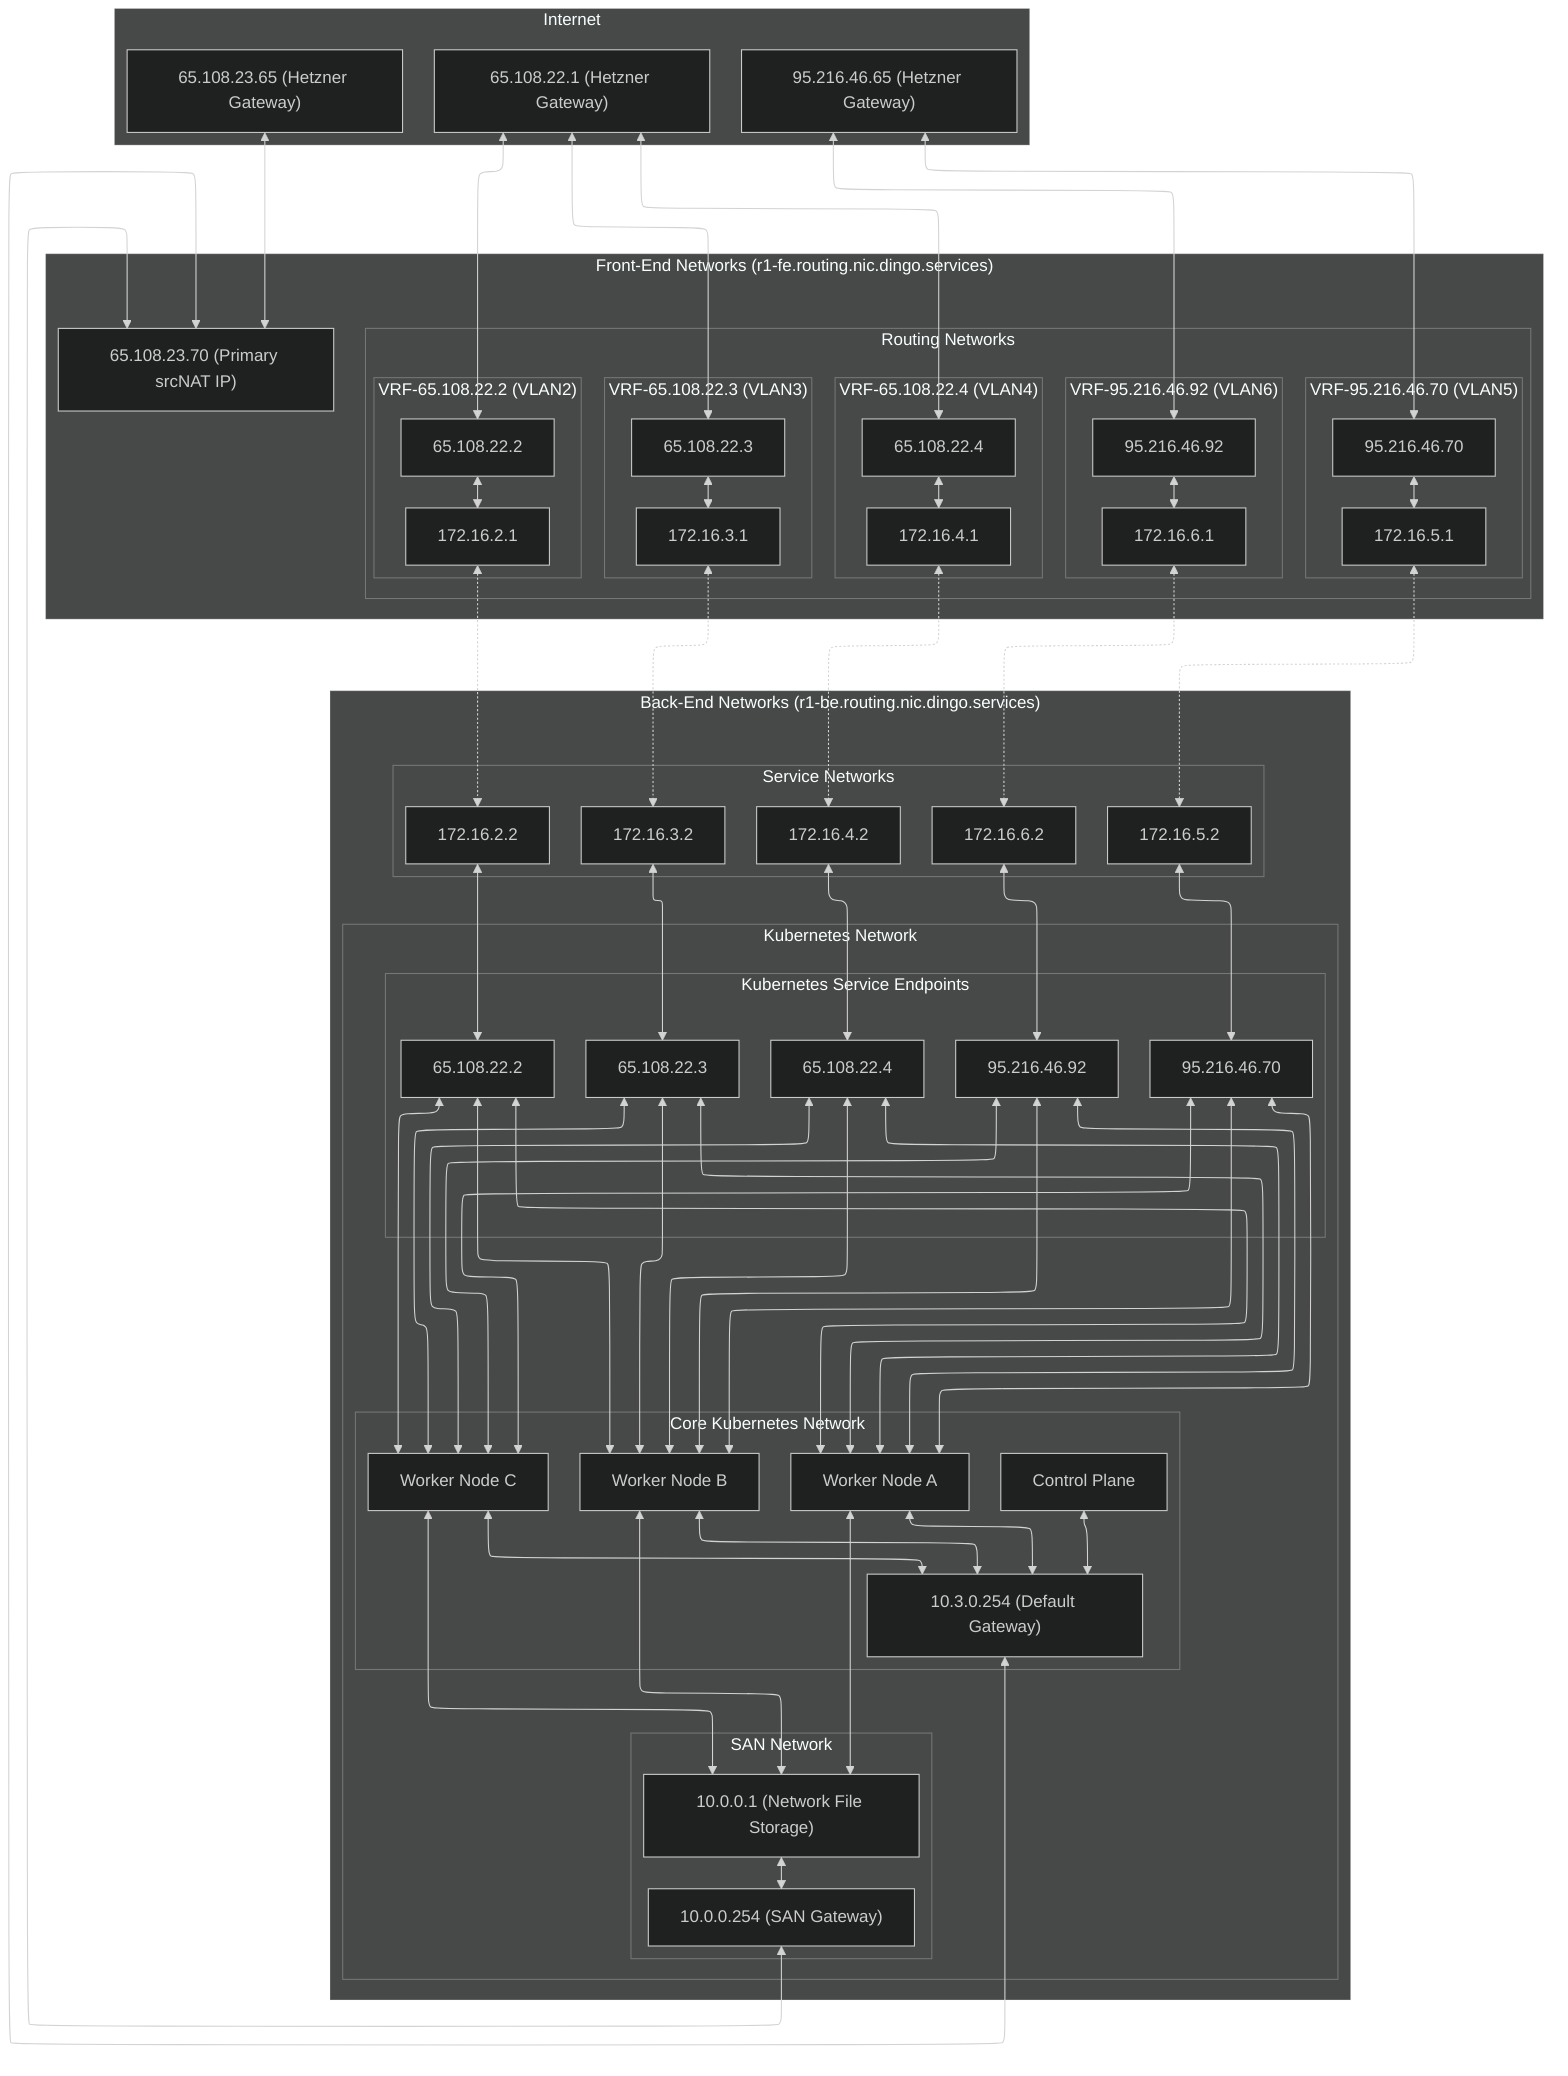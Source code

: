 %%{
  init: {
    "theme": "dark",
    "flowchart": {
      "defaultRenderer": "elk"
    }
  }
}%%
flowchart
direction RL

a.cp[Control Plane]
a.w[Worker Node A]
b.w[Worker Node B]
c.w[Worker Node C]

i65.108.22.2[65.108.22.2]
i65.108.22.3[65.108.22.3]
i65.108.22.4[65.108.22.4]
i95.216.46.70[95.216.46.70]
i95.216.46.92[95.216.46.92]

subgraph Internet
65.108.23.65["65.108.23.65 (Hetzner Gateway)"]
65.108.22.1["65.108.22.1 (Hetzner Gateway)"]
95.216.46.65["95.216.46.65 (Hetzner Gateway)"]
end 

subgraph "Front-End Networks (r1-fe.routing.nic.dingo.services)"
65.108.23.70["65.108.23.70 (Primary srcNAT IP)"]
65.108.22.2
	65.108.22.3
	65.108.22.4
	95.216.46.70
	95.216.46.92
	subgraph "Routing Networks"
		subgraph "VRF-65.108.22.2 (VLAN2)"
			65.108.22.2 <--> 172.16.2.1
		end
		subgraph "VRF-65.108.22.3 (VLAN3)"
			65.108.22.3 <--> 172.16.3.1
		end
		subgraph "VRF-65.108.22.4 (VLAN4)"
			65.108.22.4 <--> 172.16.4.1
		end
		subgraph "VRF-95.216.46.70 (VLAN5)"
			95.216.46.70 <--> 172.16.5.1
		end
		subgraph "VRF-95.216.46.92 (VLAN6)"
			95.216.46.92 <--> 172.16.6.1
		end
		172.16.2.1 
		172.16.3.1 
		172.16.4.1 
		172.16.5.1 
		172.16.6.1 
	end
end

subgraph "Back-End Networks (r1-be.routing.nic.dingo.services)"
	10.0.0.254["10.0.0.254 (SAN Gateway)"]
	10.3.0.254["10.3.0.254 (Default Gateway)"]
	10.0.0.254 <--> 65.108.23.70
	10.3.0.254 <--> 65.108.23.70
	subgraph Kubernetes Network
		subgraph Core Kubernetes Network
			a.w <--> 10.3.0.254
			b.w <--> 10.3.0.254
			c.w <--> 10.3.0.254
			a.cp <--> 10.3.0.254
		end
		subgraph SAN Network
			a.w <--> 10.0.0.1
			b.w <--> 10.0.0.1
			c.w <--> 10.0.0.1
			10.0.0.1["10.0.0.1 (Network File Storage)"] <--> 10.0.0.254
		end
		subgraph Kubernetes Service Endpoints
			i65.108.22.2 <--> a.w
			i65.108.22.3 <--> a.w
			i65.108.22.4 <--> a.w
			i95.216.46.70 <--> a.w
			i95.216.46.92 <--> a.w
			i65.108.22.2 <--> b.w
			i65.108.22.3 <--> b.w
			i65.108.22.4 <--> b.w
			i95.216.46.70 <--> b.w
			i95.216.46.92 <--> b.w
			i65.108.22.2 <--> c.w
			i65.108.22.3 <--> c.w
			i65.108.22.4 <--> c.w
			i95.216.46.70 <--> c.w
			i95.216.46.92 <--> c.w
		end
	end


	subgraph "Service Networks"
	    172.16.2.2 
	    172.16.3.2 
	    172.16.4.2 
	    172.16.5.2 
	    172.16.6.2 
		172.16.2.2 <--> i65.108.22.2
		172.16.3.2 <--> i65.108.22.3
		172.16.4.2 <--> i65.108.22.4
		172.16.5.2 <--> i95.216.46.70
		172.16.6.2 <--> i95.216.46.92

	end
end

65.108.23.65 <--> 65.108.23.70
65.108.22.1 <--> 65.108.22.2
65.108.22.1 <--> 65.108.22.3
65.108.22.1 <--> 65.108.22.4
95.216.46.65 <--> 95.216.46.70
95.216.46.65 <--> 95.216.46.92

172.16.2.1 <-.-> 172.16.2.2 
172.16.3.1 <-.-> 172.16.3.2 
172.16.4.1 <-.-> 172.16.4.2 
172.16.5.1 <-.-> 172.16.5.2 
172.16.6.1 <-.-> 172.16.6.2